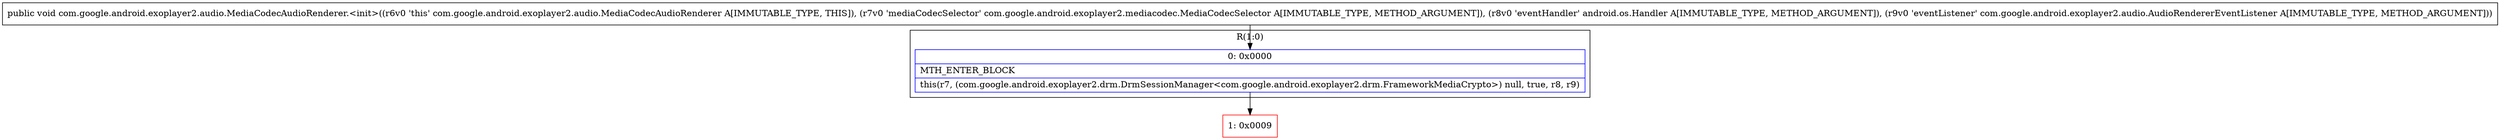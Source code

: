 digraph "CFG forcom.google.android.exoplayer2.audio.MediaCodecAudioRenderer.\<init\>(Lcom\/google\/android\/exoplayer2\/mediacodec\/MediaCodecSelector;Landroid\/os\/Handler;Lcom\/google\/android\/exoplayer2\/audio\/AudioRendererEventListener;)V" {
subgraph cluster_Region_2076822494 {
label = "R(1:0)";
node [shape=record,color=blue];
Node_0 [shape=record,label="{0\:\ 0x0000|MTH_ENTER_BLOCK\l|this(r7, (com.google.android.exoplayer2.drm.DrmSessionManager\<com.google.android.exoplayer2.drm.FrameworkMediaCrypto\>) null, true, r8, r9)\l}"];
}
Node_1 [shape=record,color=red,label="{1\:\ 0x0009}"];
MethodNode[shape=record,label="{public void com.google.android.exoplayer2.audio.MediaCodecAudioRenderer.\<init\>((r6v0 'this' com.google.android.exoplayer2.audio.MediaCodecAudioRenderer A[IMMUTABLE_TYPE, THIS]), (r7v0 'mediaCodecSelector' com.google.android.exoplayer2.mediacodec.MediaCodecSelector A[IMMUTABLE_TYPE, METHOD_ARGUMENT]), (r8v0 'eventHandler' android.os.Handler A[IMMUTABLE_TYPE, METHOD_ARGUMENT]), (r9v0 'eventListener' com.google.android.exoplayer2.audio.AudioRendererEventListener A[IMMUTABLE_TYPE, METHOD_ARGUMENT])) }"];
MethodNode -> Node_0;
Node_0 -> Node_1;
}

